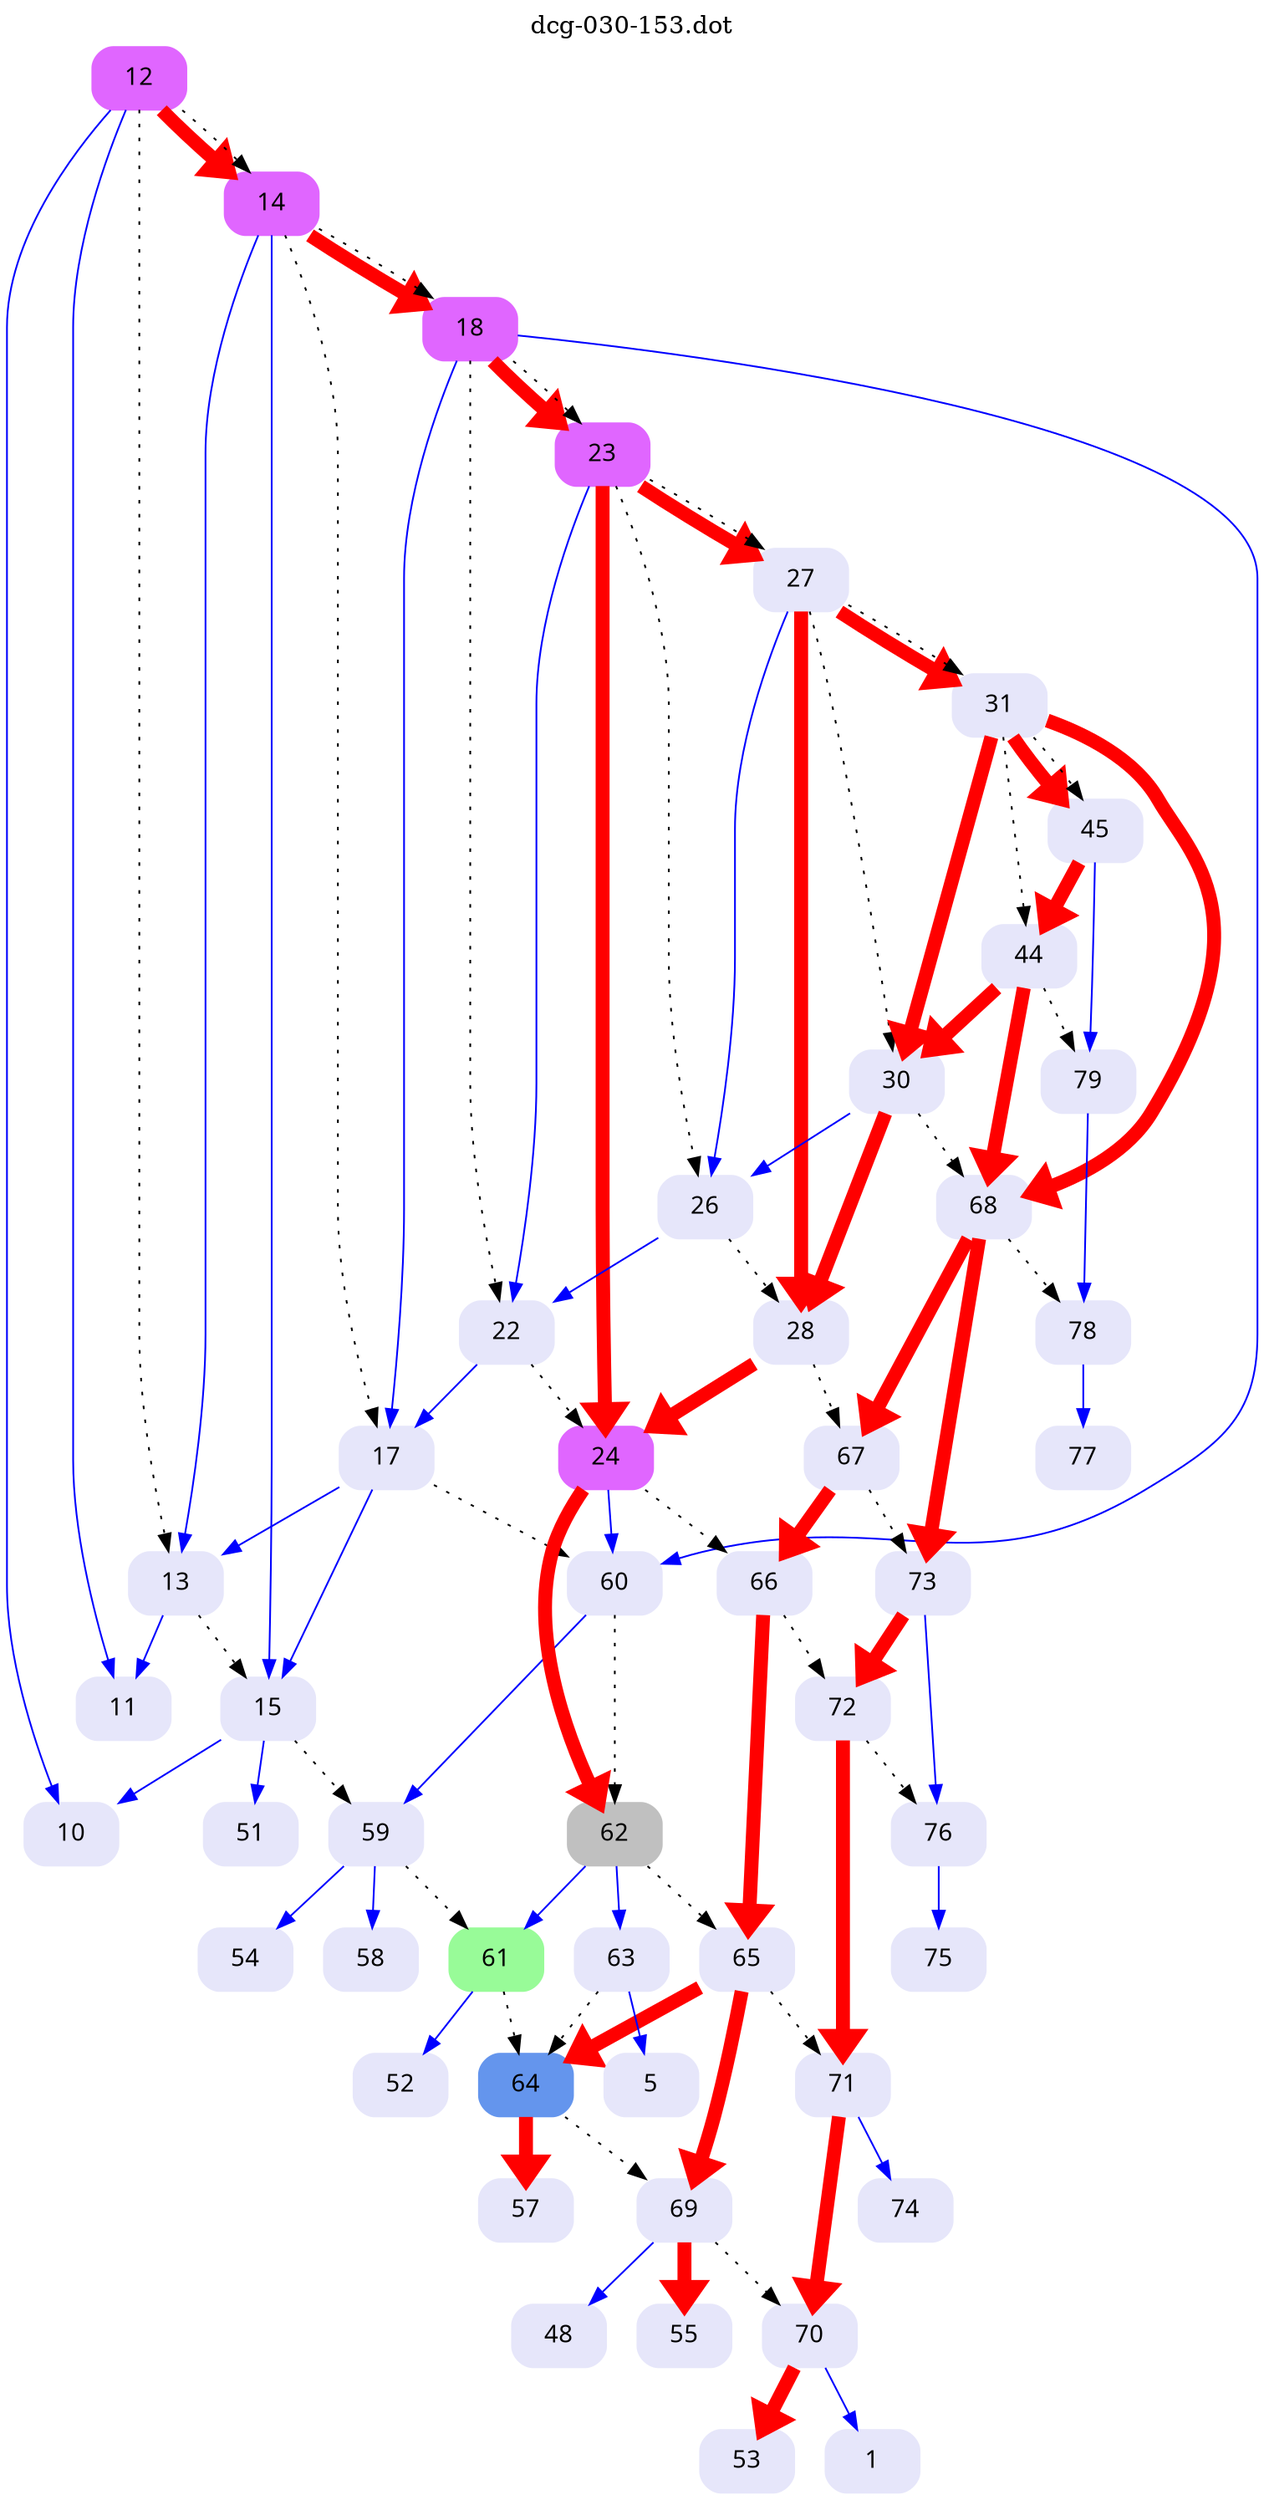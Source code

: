 digraph dcg_30 {
  labelloc="t";
  label="dcg-030-153.dot";
  node [fontname="sans-serif"];
  node [shape=box style="rounded,filled"];
  n12 [label="12" color=mediumorchid1];
  n12 -> n11 [color=blue penwidth=1];
  n12 -> n10 [color=blue penwidth=1];
  n12 -> n14 [color=red penwidth=8];
  n12 -> n13 [style=dotted,label=""];
  n12 -> n14 [style=dotted,label=""];
  n14 [label="14" color=mediumorchid1];
  n14 -> n13 [color=blue penwidth=1];
  n14 -> n15 [color=blue penwidth=1];
  n14 -> n18 [color=red penwidth=8];
  n14 -> n17 [style=dotted,label=""];
  n14 -> n18 [style=dotted,label=""];
  n18 [label="18" color=mediumorchid1];
  n18 -> n17 [color=blue penwidth=1];
  n18 -> n60 [color=blue penwidth=1];
  n18 -> n23 [color=red penwidth=8];
  n18 -> n22 [style=dotted,label=""];
  n18 -> n23 [style=dotted,label=""];
  n23 [label="23" color=mediumorchid1];
  n23 -> n22 [color=blue penwidth=1];
  n23 -> n24 [color=red penwidth=8];
  n23 -> n27 [color=red penwidth=8];
  n23 -> n26 [style=dotted,label=""];
  n23 -> n27 [style=dotted,label=""];
  n27 [label="27" color=lavender];
  n27 -> n26 [color=blue penwidth=1];
  n27 -> n28 [color=red penwidth=8];
  n27 -> n31 [color=red penwidth=8];
  n27 -> n30 [style=dotted,label=""];
  n27 -> n31 [style=dotted,label=""];
  n31 [label="31" color=lavender];
  n31 -> n30 [color=red penwidth=8];
  n31 -> n68 [color=red penwidth=8];
  n31 -> n45 [color=red penwidth=8];
  n31 -> n44 [style=dotted,label=""];
  n31 -> n45 [style=dotted,label=""];
  n45 [label="45" color=lavender];
  n45 -> n44 [color=red penwidth=8];
  n45 -> n79 [color=blue penwidth=1];
  n79 [label="79" color=lavender];
  n79 -> n78 [color=blue penwidth=1];
  n78 [label="78" color=lavender];
  n78 -> n77 [color=blue penwidth=1];
  n77 [label="77" color=lavender];
  n44 [label="44" color=lavender];
  n44 -> n30 [color=red penwidth=8];
  n44 -> n68 [color=red penwidth=8];
  n44 -> n79 [style=dotted,label=""];
  n68 [label="68" color=lavender];
  n68 -> n67 [color=red penwidth=8];
  n68 -> n73 [color=red penwidth=8];
  n68 -> n78 [style=dotted,label=""];
  n73 [label="73" color=lavender];
  n73 -> n72 [color=red penwidth=8];
  n73 -> n76 [color=blue penwidth=1];
  n76 [label="76" color=lavender];
  n76 -> n75 [color=blue penwidth=1];
  n75 [label="75" color=lavender];
  n72 [label="72" color=lavender];
  n72 -> n71 [color=red penwidth=8];
  n72 -> n76 [style=dotted,label=""];
  n71 [label="71" color=lavender];
  n71 -> n70 [color=red penwidth=8];
  n71 -> n74 [color=blue penwidth=1];
  n74 [label="74" color=lavender];
  n70 [label="70" color=lavender];
  n70 -> n53 [color=red penwidth=8];
  n70 -> n1 [color=blue penwidth=1];
  n1 [label="1" color=lavender];
  n53 [label="53" color=lavender];
  n67 [label="67" color=lavender];
  n67 -> n66 [color=red penwidth=8];
  n67 -> n73 [style=dotted,label=""];
  n66 [label="66" color=lavender];
  n66 -> n65 [color=red penwidth=8];
  n66 -> n72 [style=dotted,label=""];
  n65 [label="65" color=lavender];
  n65 -> n64 [color=red penwidth=8];
  n65 -> n69 [color=red penwidth=8];
  n65 -> n71 [style=dotted,label=""];
  n69 [label="69" color=lavender];
  n69 -> n48 [color=blue penwidth=1];
  n69 -> n55 [color=red penwidth=8];
  n69 -> n70 [style=dotted,label=""];
  n55 [label="55" color=lavender];
  n48 [label="48" color=lavender];
  n64 [label="64" color=cornflowerblue];
  n64 -> n57 [color=red penwidth=8];
  n64 -> n69 [style=dotted,label=""];
  n57 [label="57" color=lavender];
  n30 [label="30" color=lavender];
  n30 -> n26 [color=blue penwidth=1];
  n30 -> n28 [color=red penwidth=8];
  n30 -> n68 [style=dotted,label=""];
  n28 [label="28" color=lavender];
  n28 -> n24 [color=red penwidth=8];
  n28 -> n67 [style=dotted,label=""];
  n24 [label="24" color=mediumorchid1];
  n24 -> n60 [color=blue penwidth=1];
  n24 -> n62 [color=red penwidth=8];
  n24 -> n66 [style=dotted,label=""];
  n62 [label="62" color=grey];
  n62 -> n61 [color=blue penwidth=1];
  n62 -> n63 [color=blue penwidth=1];
  n62 -> n65 [style=dotted,label=""];
  n63 [label="63" color=lavender];
  n63 -> n5 [color=blue penwidth=1];
  n63 -> n64 [style=dotted,label=""];
  n5 [label="5" color=lavender];
  n61 [label="61" color=palegreen];
  n61 -> n52 [color=blue penwidth=1];
  n61 -> n64 [style=dotted,label=""];
  n52 [label="52" color=lavender];
  n60 [label="60" color=lavender];
  n60 -> n59 [color=blue penwidth=1];
  n60 -> n62 [style=dotted,label=""];
  n59 [label="59" color=lavender];
  n59 -> n58 [color=blue penwidth=1];
  n59 -> n54 [color=blue penwidth=1];
  n59 -> n61 [style=dotted,label=""];
  n54 [label="54" color=lavender];
  n58 [label="58" color=lavender];
  n26 [label="26" color=lavender];
  n26 -> n22 [color=blue penwidth=1];
  n26 -> n28 [style=dotted,label=""];
  n22 [label="22" color=lavender];
  n22 -> n17 [color=blue penwidth=1];
  n22 -> n24 [style=dotted,label=""];
  n17 [label="17" color=lavender];
  n17 -> n13 [color=blue penwidth=1];
  n17 -> n15 [color=blue penwidth=1];
  n17 -> n60 [style=dotted,label=""];
  n15 [label="15" color=lavender];
  n15 -> n10 [color=blue penwidth=1];
  n15 -> n51 [color=blue penwidth=1];
  n15 -> n59 [style=dotted,label=""];
  n51 [label="51" color=lavender];
  n10 [label="10" color=lavender];
  n13 [label="13" color=lavender];
  n13 -> n11 [color=blue penwidth=1];
  n13 -> n15 [style=dotted,label=""];
  n11 [label="11" color=lavender];
}
